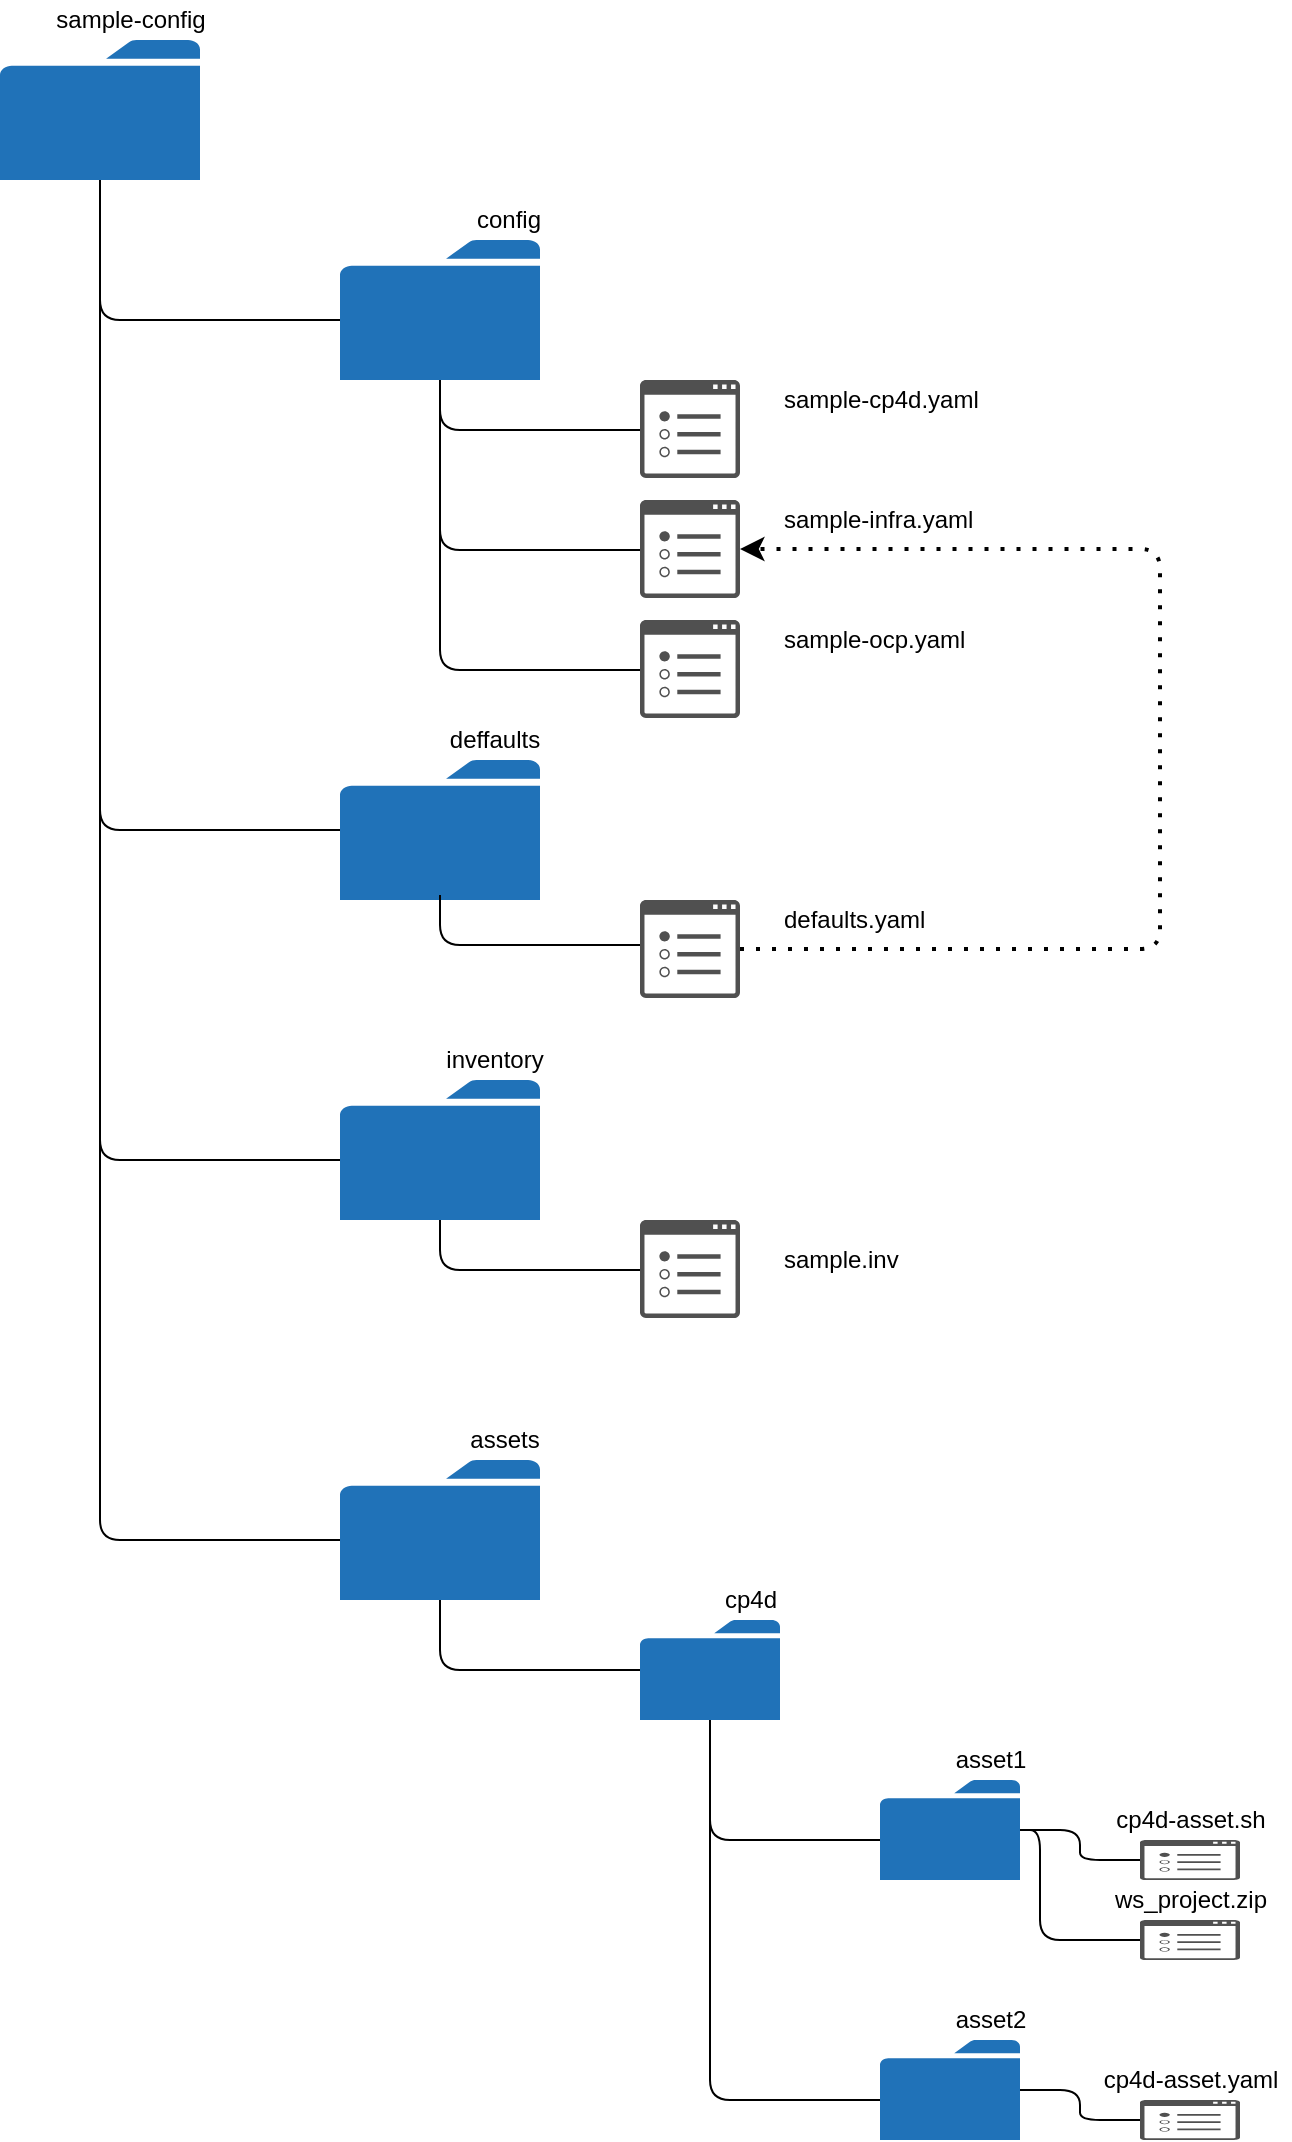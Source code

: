 <mxfile version="15.8.7" type="device"><diagram id="QlCR2DnyMMZp9iBHJ9pp" name="Page-1"><mxGraphModel dx="1346" dy="892" grid="1" gridSize="10" guides="1" tooltips="1" connect="1" arrows="1" fold="1" page="1" pageScale="1" pageWidth="827" pageHeight="1169" math="0" shadow="0"><root><mxCell id="0"/><mxCell id="1" parent="0"/><mxCell id="cZeVNT-f6QpN3j4nD5KL-1" value="" style="sketch=0;pointerEvents=1;shadow=0;dashed=0;html=1;strokeColor=none;labelPosition=center;verticalLabelPosition=bottom;verticalAlign=top;outlineConnect=0;align=center;shape=mxgraph.office.concepts.folder;fillColor=#2072B8;" parent="1" vertex="1"><mxGeometry x="160" y="240" width="100" height="70" as="geometry"/></mxCell><mxCell id="cZeVNT-f6QpN3j4nD5KL-2" value="" style="sketch=0;pointerEvents=1;shadow=0;dashed=0;html=1;strokeColor=none;labelPosition=center;verticalLabelPosition=bottom;verticalAlign=top;outlineConnect=0;align=center;shape=mxgraph.office.concepts.folder;fillColor=#2072B8;" parent="1" vertex="1"><mxGeometry x="330" y="340" width="100" height="70" as="geometry"/></mxCell><mxCell id="cZeVNT-f6QpN3j4nD5KL-3" value="" style="sketch=0;pointerEvents=1;shadow=0;dashed=0;html=1;strokeColor=none;labelPosition=center;verticalLabelPosition=bottom;verticalAlign=top;outlineConnect=0;align=center;shape=mxgraph.office.concepts.folder;fillColor=#2072B8;" parent="1" vertex="1"><mxGeometry x="330" y="600" width="100" height="70" as="geometry"/></mxCell><mxCell id="cZeVNT-f6QpN3j4nD5KL-4" value="" style="sketch=0;pointerEvents=1;shadow=0;dashed=0;html=1;strokeColor=none;labelPosition=center;verticalLabelPosition=bottom;verticalAlign=top;outlineConnect=0;align=center;shape=mxgraph.office.concepts.folder;fillColor=#2072B8;" parent="1" vertex="1"><mxGeometry x="330" y="760" width="100" height="70" as="geometry"/></mxCell><mxCell id="cZeVNT-f6QpN3j4nD5KL-5" value="" style="sketch=0;pointerEvents=1;shadow=0;dashed=0;html=1;strokeColor=none;fillColor=#505050;labelPosition=center;verticalLabelPosition=bottom;verticalAlign=top;outlineConnect=0;align=center;shape=mxgraph.office.concepts.properties;" parent="1" vertex="1"><mxGeometry x="480" y="410" width="50" height="49" as="geometry"/></mxCell><mxCell id="cZeVNT-f6QpN3j4nD5KL-6" value="" style="sketch=0;pointerEvents=1;shadow=0;dashed=0;html=1;strokeColor=none;fillColor=#505050;labelPosition=center;verticalLabelPosition=bottom;verticalAlign=top;outlineConnect=0;align=center;shape=mxgraph.office.concepts.properties;" parent="1" vertex="1"><mxGeometry x="480" y="470" width="50" height="49" as="geometry"/></mxCell><mxCell id="cZeVNT-f6QpN3j4nD5KL-7" value="" style="sketch=0;pointerEvents=1;shadow=0;dashed=0;html=1;strokeColor=none;fillColor=#505050;labelPosition=center;verticalLabelPosition=bottom;verticalAlign=top;outlineConnect=0;align=center;shape=mxgraph.office.concepts.properties;" parent="1" vertex="1"><mxGeometry x="480" y="530" width="50" height="49" as="geometry"/></mxCell><mxCell id="cZeVNT-f6QpN3j4nD5KL-8" value="" style="sketch=0;pointerEvents=1;shadow=0;dashed=0;html=1;strokeColor=none;fillColor=#505050;labelPosition=center;verticalLabelPosition=bottom;verticalAlign=top;outlineConnect=0;align=center;shape=mxgraph.office.concepts.properties;" parent="1" vertex="1"><mxGeometry x="480" y="670" width="50" height="49" as="geometry"/></mxCell><mxCell id="cZeVNT-f6QpN3j4nD5KL-9" value="" style="sketch=0;pointerEvents=1;shadow=0;dashed=0;html=1;strokeColor=none;fillColor=#505050;labelPosition=center;verticalLabelPosition=bottom;verticalAlign=top;outlineConnect=0;align=center;shape=mxgraph.office.concepts.properties;" parent="1" vertex="1"><mxGeometry x="480" y="830" width="50" height="49" as="geometry"/></mxCell><mxCell id="cZeVNT-f6QpN3j4nD5KL-10" value="sample-cp4d.yaml" style="text;html=1;align=left;verticalAlign=middle;resizable=0;points=[];autosize=1;strokeColor=none;fillColor=none;" parent="1" vertex="1"><mxGeometry x="550" y="410" width="110" height="20" as="geometry"/></mxCell><mxCell id="cZeVNT-f6QpN3j4nD5KL-11" value="sample-infra.yaml" style="text;html=1;align=left;verticalAlign=middle;resizable=0;points=[];autosize=1;strokeColor=none;fillColor=none;" parent="1" vertex="1"><mxGeometry x="550" y="470" width="110" height="20" as="geometry"/></mxCell><mxCell id="cZeVNT-f6QpN3j4nD5KL-12" value="sample-ocp.yaml" style="text;html=1;align=left;verticalAlign=middle;resizable=0;points=[];autosize=1;strokeColor=none;fillColor=none;" parent="1" vertex="1"><mxGeometry x="550" y="530" width="110" height="20" as="geometry"/></mxCell><mxCell id="cZeVNT-f6QpN3j4nD5KL-13" value="defaults.yaml" style="text;html=1;align=left;verticalAlign=middle;resizable=0;points=[];autosize=1;strokeColor=none;fillColor=none;" parent="1" vertex="1"><mxGeometry x="550" y="670" width="90" height="20" as="geometry"/></mxCell><mxCell id="cZeVNT-f6QpN3j4nD5KL-14" value="sample.inv" style="text;html=1;align=left;verticalAlign=middle;resizable=0;points=[];autosize=1;strokeColor=none;fillColor=none;" parent="1" vertex="1"><mxGeometry x="550" y="840" width="70" height="20" as="geometry"/></mxCell><mxCell id="cZeVNT-f6QpN3j4nD5KL-32" value="" style="endArrow=none;html=1;edgeStyle=orthogonalEdgeStyle;" parent="1" source="cZeVNT-f6QpN3j4nD5KL-1" target="cZeVNT-f6QpN3j4nD5KL-3" edge="1"><mxGeometry width="50" height="50" relative="1" as="geometry"><mxPoint x="160" y="390" as="sourcePoint"/><mxPoint x="240" y="450" as="targetPoint"/><Array as="points"><mxPoint x="210" y="635"/></Array></mxGeometry></mxCell><mxCell id="cZeVNT-f6QpN3j4nD5KL-33" value="" style="endArrow=none;html=1;edgeStyle=orthogonalEdgeStyle;" parent="1" target="cZeVNT-f6QpN3j4nD5KL-2" edge="1"><mxGeometry width="50" height="50" relative="1" as="geometry"><mxPoint x="210" y="310" as="sourcePoint"/><mxPoint x="340" y="645" as="targetPoint"/><Array as="points"><mxPoint x="210" y="380"/></Array></mxGeometry></mxCell><mxCell id="cZeVNT-f6QpN3j4nD5KL-34" value="" style="endArrow=none;html=1;edgeStyle=orthogonalEdgeStyle;" parent="1" source="cZeVNT-f6QpN3j4nD5KL-1" target="cZeVNT-f6QpN3j4nD5KL-4" edge="1"><mxGeometry width="50" height="50" relative="1" as="geometry"><mxPoint x="220" y="320" as="sourcePoint"/><mxPoint x="340" y="390" as="targetPoint"/><Array as="points"><mxPoint x="210" y="800"/></Array></mxGeometry></mxCell><mxCell id="cZeVNT-f6QpN3j4nD5KL-35" value="" style="endArrow=classic;dashed=1;html=1;dashPattern=1 3;strokeWidth=2;edgeStyle=orthogonalEdgeStyle;" parent="1" source="cZeVNT-f6QpN3j4nD5KL-8" target="cZeVNT-f6QpN3j4nD5KL-6" edge="1"><mxGeometry width="50" height="50" relative="1" as="geometry"><mxPoint x="660" y="730" as="sourcePoint"/><mxPoint x="710" y="680" as="targetPoint"/><Array as="points"><mxPoint x="740" y="694.5"/><mxPoint x="740" y="494.5"/></Array></mxGeometry></mxCell><mxCell id="cZeVNT-f6QpN3j4nD5KL-37" value="" style="endArrow=none;html=1;edgeStyle=orthogonalEdgeStyle;" parent="1" source="cZeVNT-f6QpN3j4nD5KL-2" target="cZeVNT-f6QpN3j4nD5KL-5" edge="1"><mxGeometry width="50" height="50" relative="1" as="geometry"><mxPoint x="220" y="320" as="sourcePoint"/><mxPoint x="340" y="390" as="targetPoint"/><Array as="points"><mxPoint x="380" y="435"/></Array></mxGeometry></mxCell><mxCell id="cZeVNT-f6QpN3j4nD5KL-38" value="" style="endArrow=none;html=1;edgeStyle=orthogonalEdgeStyle;" parent="1" source="cZeVNT-f6QpN3j4nD5KL-2" target="cZeVNT-f6QpN3j4nD5KL-6" edge="1"><mxGeometry width="50" height="50" relative="1" as="geometry"><mxPoint x="390" y="420" as="sourcePoint"/><mxPoint x="490" y="445" as="targetPoint"/><Array as="points"><mxPoint x="380" y="495"/></Array></mxGeometry></mxCell><mxCell id="cZeVNT-f6QpN3j4nD5KL-39" value="" style="endArrow=none;html=1;edgeStyle=orthogonalEdgeStyle;" parent="1" source="cZeVNT-f6QpN3j4nD5KL-2" target="cZeVNT-f6QpN3j4nD5KL-7" edge="1"><mxGeometry width="50" height="50" relative="1" as="geometry"><mxPoint x="390" y="420" as="sourcePoint"/><mxPoint x="490" y="505" as="targetPoint"/><Array as="points"><mxPoint x="380" y="555"/></Array></mxGeometry></mxCell><mxCell id="cZeVNT-f6QpN3j4nD5KL-40" value="" style="endArrow=none;html=1;edgeStyle=orthogonalEdgeStyle;" parent="1" edge="1"><mxGeometry width="50" height="50" relative="1" as="geometry"><mxPoint x="380" y="667.5" as="sourcePoint"/><mxPoint x="480" y="692.5" as="targetPoint"/><Array as="points"><mxPoint x="380" y="692.5"/></Array></mxGeometry></mxCell><mxCell id="cZeVNT-f6QpN3j4nD5KL-41" value="" style="endArrow=none;html=1;edgeStyle=orthogonalEdgeStyle;" parent="1" edge="1"><mxGeometry width="50" height="50" relative="1" as="geometry"><mxPoint x="380" y="830" as="sourcePoint"/><mxPoint x="480" y="855" as="targetPoint"/><Array as="points"><mxPoint x="380" y="855"/></Array></mxGeometry></mxCell><mxCell id="cZeVNT-f6QpN3j4nD5KL-42" value="config" style="text;html=1;resizable=0;autosize=1;align=center;verticalAlign=middle;points=[];fillColor=none;strokeColor=none;rounded=0;" parent="1" vertex="1"><mxGeometry x="389" y="320" width="50" height="20" as="geometry"/></mxCell><mxCell id="cZeVNT-f6QpN3j4nD5KL-43" value="deffaults" style="text;html=1;resizable=0;autosize=1;align=center;verticalAlign=middle;points=[];fillColor=none;strokeColor=none;rounded=0;" parent="1" vertex="1"><mxGeometry x="377" y="580" width="60" height="20" as="geometry"/></mxCell><mxCell id="cZeVNT-f6QpN3j4nD5KL-44" value="inventory" style="text;html=1;resizable=0;autosize=1;align=center;verticalAlign=middle;points=[];fillColor=none;strokeColor=none;rounded=0;" parent="1" vertex="1"><mxGeometry x="377" y="740" width="60" height="20" as="geometry"/></mxCell><mxCell id="cZeVNT-f6QpN3j4nD5KL-45" value="sample-config" style="text;html=1;resizable=0;autosize=1;align=center;verticalAlign=middle;points=[];fillColor=none;strokeColor=none;rounded=0;" parent="1" vertex="1"><mxGeometry x="180" y="220" width="90" height="20" as="geometry"/></mxCell><mxCell id="aEtBSt7Dq3tBHTkHoR6Y-1" value="" style="sketch=0;pointerEvents=1;shadow=0;dashed=0;html=1;strokeColor=none;labelPosition=center;verticalLabelPosition=bottom;verticalAlign=top;outlineConnect=0;align=center;shape=mxgraph.office.concepts.folder;fillColor=#2072B8;" vertex="1" parent="1"><mxGeometry x="330" y="950" width="100" height="70" as="geometry"/></mxCell><mxCell id="aEtBSt7Dq3tBHTkHoR6Y-2" value="" style="endArrow=none;html=1;edgeStyle=orthogonalEdgeStyle;" edge="1" parent="1" source="cZeVNT-f6QpN3j4nD5KL-1" target="aEtBSt7Dq3tBHTkHoR6Y-1"><mxGeometry width="50" height="50" relative="1" as="geometry"><mxPoint x="220" y="320" as="sourcePoint"/><mxPoint x="340" y="810" as="targetPoint"/><Array as="points"><mxPoint x="210" y="990"/></Array></mxGeometry></mxCell><mxCell id="aEtBSt7Dq3tBHTkHoR6Y-3" value="assets" style="text;html=1;resizable=0;autosize=1;align=center;verticalAlign=middle;points=[];fillColor=none;strokeColor=none;rounded=0;" vertex="1" parent="1"><mxGeometry x="387" y="930" width="50" height="20" as="geometry"/></mxCell><mxCell id="aEtBSt7Dq3tBHTkHoR6Y-4" value="" style="sketch=0;pointerEvents=1;shadow=0;dashed=0;html=1;strokeColor=none;labelPosition=center;verticalLabelPosition=bottom;verticalAlign=top;outlineConnect=0;align=center;shape=mxgraph.office.concepts.folder;fillColor=#2072B8;" vertex="1" parent="1"><mxGeometry x="480" y="1030" width="70" height="50" as="geometry"/></mxCell><mxCell id="aEtBSt7Dq3tBHTkHoR6Y-5" value="cp4d" style="text;html=1;resizable=0;autosize=1;align=center;verticalAlign=middle;points=[];fillColor=none;strokeColor=none;rounded=0;" vertex="1" parent="1"><mxGeometry x="515" y="1010" width="40" height="20" as="geometry"/></mxCell><mxCell id="aEtBSt7Dq3tBHTkHoR6Y-6" value="" style="sketch=0;pointerEvents=1;shadow=0;dashed=0;html=1;strokeColor=none;labelPosition=center;verticalLabelPosition=bottom;verticalAlign=top;outlineConnect=0;align=center;shape=mxgraph.office.concepts.folder;fillColor=#2072B8;" vertex="1" parent="1"><mxGeometry x="600" y="1110" width="70" height="50" as="geometry"/></mxCell><mxCell id="aEtBSt7Dq3tBHTkHoR6Y-8" value="" style="sketch=0;pointerEvents=1;shadow=0;dashed=0;html=1;strokeColor=none;labelPosition=center;verticalLabelPosition=bottom;verticalAlign=top;outlineConnect=0;align=center;shape=mxgraph.office.concepts.folder;fillColor=#2072B8;" vertex="1" parent="1"><mxGeometry x="600" y="1240" width="70" height="50" as="geometry"/></mxCell><mxCell id="aEtBSt7Dq3tBHTkHoR6Y-9" value="asset1" style="text;html=1;resizable=0;autosize=1;align=center;verticalAlign=middle;points=[];fillColor=none;strokeColor=none;rounded=0;" vertex="1" parent="1"><mxGeometry x="630" y="1090" width="50" height="20" as="geometry"/></mxCell><mxCell id="aEtBSt7Dq3tBHTkHoR6Y-10" value="asset2" style="text;html=1;resizable=0;autosize=1;align=center;verticalAlign=middle;points=[];fillColor=none;strokeColor=none;rounded=0;" vertex="1" parent="1"><mxGeometry x="630" y="1220" width="50" height="20" as="geometry"/></mxCell><mxCell id="aEtBSt7Dq3tBHTkHoR6Y-11" value="" style="sketch=0;pointerEvents=1;shadow=0;dashed=0;html=1;strokeColor=none;fillColor=#505050;labelPosition=center;verticalLabelPosition=bottom;verticalAlign=top;outlineConnect=0;align=center;shape=mxgraph.office.concepts.properties;" vertex="1" parent="1"><mxGeometry x="730" y="1140" width="50" height="20" as="geometry"/></mxCell><mxCell id="aEtBSt7Dq3tBHTkHoR6Y-12" value="" style="sketch=0;pointerEvents=1;shadow=0;dashed=0;html=1;strokeColor=none;fillColor=#505050;labelPosition=center;verticalLabelPosition=bottom;verticalAlign=top;outlineConnect=0;align=center;shape=mxgraph.office.concepts.properties;" vertex="1" parent="1"><mxGeometry x="730" y="1270" width="50" height="20" as="geometry"/></mxCell><mxCell id="aEtBSt7Dq3tBHTkHoR6Y-13" value="cp4d-asset.sh" style="text;html=1;resizable=0;autosize=1;align=center;verticalAlign=middle;points=[];fillColor=none;strokeColor=none;rounded=0;" vertex="1" parent="1"><mxGeometry x="710" y="1120" width="90" height="20" as="geometry"/></mxCell><mxCell id="aEtBSt7Dq3tBHTkHoR6Y-14" value="cp4d-asset.yaml" style="text;html=1;resizable=0;autosize=1;align=center;verticalAlign=middle;points=[];fillColor=none;strokeColor=none;rounded=0;" vertex="1" parent="1"><mxGeometry x="705" y="1250" width="100" height="20" as="geometry"/></mxCell><mxCell id="aEtBSt7Dq3tBHTkHoR6Y-15" value="" style="endArrow=none;html=1;edgeStyle=orthogonalEdgeStyle;" edge="1" parent="1" source="aEtBSt7Dq3tBHTkHoR6Y-1" target="aEtBSt7Dq3tBHTkHoR6Y-4"><mxGeometry width="50" height="50" relative="1" as="geometry"><mxPoint x="380" y="1030" as="sourcePoint"/><mxPoint x="460" y="1070" as="targetPoint"/><Array as="points"><mxPoint x="380" y="1055"/></Array></mxGeometry></mxCell><mxCell id="aEtBSt7Dq3tBHTkHoR6Y-17" value="" style="endArrow=none;html=1;edgeStyle=orthogonalEdgeStyle;" edge="1" parent="1" source="aEtBSt7Dq3tBHTkHoR6Y-4" target="aEtBSt7Dq3tBHTkHoR6Y-6"><mxGeometry width="50" height="50" relative="1" as="geometry"><mxPoint x="430" y="1125" as="sourcePoint"/><mxPoint x="530" y="1160" as="targetPoint"/><Array as="points"><mxPoint x="515" y="1140"/></Array></mxGeometry></mxCell><mxCell id="aEtBSt7Dq3tBHTkHoR6Y-18" value="" style="endArrow=none;html=1;edgeStyle=orthogonalEdgeStyle;" edge="1" parent="1" source="aEtBSt7Dq3tBHTkHoR6Y-4" target="aEtBSt7Dq3tBHTkHoR6Y-8"><mxGeometry width="50" height="50" relative="1" as="geometry"><mxPoint x="525" y="1090" as="sourcePoint"/><mxPoint x="610" y="1150" as="targetPoint"/><Array as="points"><mxPoint x="515" y="1270"/></Array></mxGeometry></mxCell><mxCell id="aEtBSt7Dq3tBHTkHoR6Y-19" value="" style="endArrow=none;html=1;edgeStyle=orthogonalEdgeStyle;" edge="1" parent="1" source="aEtBSt7Dq3tBHTkHoR6Y-6" target="aEtBSt7Dq3tBHTkHoR6Y-11"><mxGeometry width="50" height="50" relative="1" as="geometry"><mxPoint x="525" y="1090" as="sourcePoint"/><mxPoint x="610" y="1150" as="targetPoint"/><Array as="points"/></mxGeometry></mxCell><mxCell id="aEtBSt7Dq3tBHTkHoR6Y-20" value="" style="endArrow=none;html=1;edgeStyle=orthogonalEdgeStyle;" edge="1" parent="1" source="aEtBSt7Dq3tBHTkHoR6Y-8" target="aEtBSt7Dq3tBHTkHoR6Y-12"><mxGeometry width="50" height="50" relative="1" as="geometry"><mxPoint x="680" y="1200" as="sourcePoint"/><mxPoint x="740" y="1186" as="targetPoint"/><Array as="points"/></mxGeometry></mxCell><mxCell id="aEtBSt7Dq3tBHTkHoR6Y-22" value="" style="sketch=0;pointerEvents=1;shadow=0;dashed=0;html=1;strokeColor=none;fillColor=#505050;labelPosition=center;verticalLabelPosition=bottom;verticalAlign=top;outlineConnect=0;align=center;shape=mxgraph.office.concepts.properties;" vertex="1" parent="1"><mxGeometry x="730" y="1180" width="50" height="20" as="geometry"/></mxCell><mxCell id="aEtBSt7Dq3tBHTkHoR6Y-23" value="ws_project.zip" style="text;html=1;resizable=0;autosize=1;align=center;verticalAlign=middle;points=[];fillColor=none;strokeColor=none;rounded=0;" vertex="1" parent="1"><mxGeometry x="710" y="1160" width="90" height="20" as="geometry"/></mxCell><mxCell id="aEtBSt7Dq3tBHTkHoR6Y-24" value="" style="endArrow=none;html=1;edgeStyle=orthogonalEdgeStyle;" edge="1" parent="1" source="aEtBSt7Dq3tBHTkHoR6Y-6" target="aEtBSt7Dq3tBHTkHoR6Y-22"><mxGeometry width="50" height="50" relative="1" as="geometry"><mxPoint x="680" y="1135" as="sourcePoint"/><mxPoint x="740" y="1160" as="targetPoint"/><Array as="points"><mxPoint x="680" y="1135"/><mxPoint x="680" y="1190"/></Array></mxGeometry></mxCell></root></mxGraphModel></diagram></mxfile>